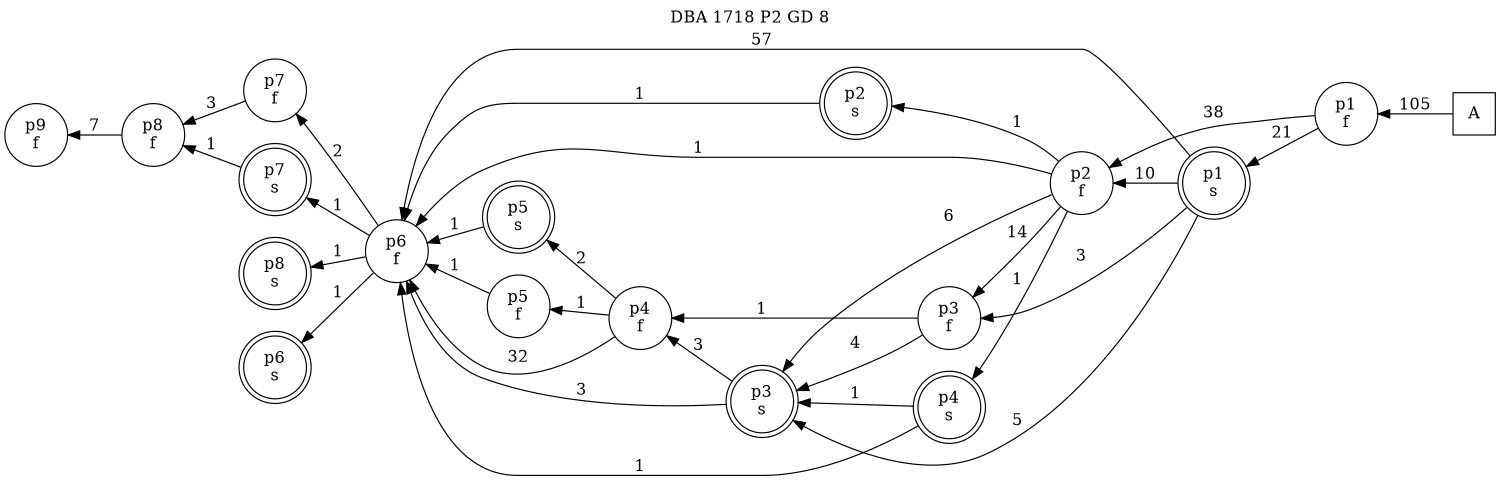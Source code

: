 digraph DBA_1718_P2_GD_8_GOOD {
labelloc="tl"
label= " DBA 1718 P2 GD 8 "
rankdir="RL";
graph [ size=" 10 , 10 !"]

"A" [shape="square" label="A"]
"p1_f" [shape="circle" label="p1
f"]
"p1_s" [shape="doublecircle" label="p1
s"]
"p2_f" [shape="circle" label="p2
f"]
"p3_f" [shape="circle" label="p3
f"]
"p4_f" [shape="circle" label="p4
f"]
"p3_s" [shape="doublecircle" label="p3
s"]
"p5_f" [shape="circle" label="p5
f"]
"p6_f" [shape="circle" label="p6
f"]
"p7_f" [shape="circle" label="p7
f"]
"p8_f" [shape="circle" label="p8
f"]
"p9_f" [shape="circle" label="p9
f"]
"p5_s" [shape="doublecircle" label="p5
s"]
"p4_s" [shape="doublecircle" label="p4
s"]
"p7_s" [shape="doublecircle" label="p7
s"]
"p2_s" [shape="doublecircle" label="p2
s"]
"p8_s" [shape="doublecircle" label="p8
s"]
"p6_s" [shape="doublecircle" label="p6
s"]
"A" -> "p1_f" [ label=105]
"p1_f" -> "p1_s" [ label=21]
"p1_f" -> "p2_f" [ label=38]
"p1_s" -> "p2_f" [ label=10]
"p1_s" -> "p3_f" [ label=3]
"p1_s" -> "p3_s" [ label=5]
"p1_s" -> "p6_f" [ label=57]
"p2_f" -> "p3_f" [ label=14]
"p2_f" -> "p3_s" [ label=6]
"p2_f" -> "p6_f" [ label=1]
"p2_f" -> "p4_s" [ label=1]
"p2_f" -> "p2_s" [ label=1]
"p3_f" -> "p4_f" [ label=1]
"p3_f" -> "p3_s" [ label=4]
"p4_f" -> "p5_f" [ label=1]
"p4_f" -> "p6_f" [ label=32]
"p4_f" -> "p5_s" [ label=2]
"p3_s" -> "p4_f" [ label=3]
"p3_s" -> "p6_f" [ label=3]
"p5_f" -> "p6_f" [ label=1]
"p6_f" -> "p7_f" [ label=2]
"p6_f" -> "p7_s" [ label=1]
"p6_f" -> "p8_s" [ label=1]
"p6_f" -> "p6_s" [ label=1]
"p7_f" -> "p8_f" [ label=3]
"p8_f" -> "p9_f" [ label=7]
"p5_s" -> "p6_f" [ label=1]
"p4_s" -> "p3_s" [ label=1]
"p4_s" -> "p6_f" [ label=1]
"p7_s" -> "p8_f" [ label=1]
"p2_s" -> "p6_f" [ label=1]
}
